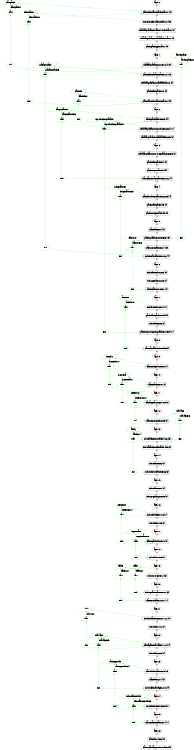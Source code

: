 digraph communication_graph {
	rankdir=BT;
	size="8,5;"
	layer_0 [ color="#ff0000" label="layer 0"];
	patch_infoClansInPatch_start_1 [ shape = rect label="patch_infoClansInPatch_start_1 [-3]" ];
	patch_infoClansInPatch_start_1 -> layer_0;
	indv_indvInformation_start_01 [ shape = rect label="indv_indvInformation_start_01 [-5]" ];
	indv_indvInformation_start_01 -> patch_infoClansInPatch_start_1;
	manada_guanacos_seasonSwitch_start_1 [ shape = rect label="manada_guanacos_seasonSwitch_start_1 [0]" ];
	manada_guanacos_seasonSwitch_start_1 -> indv_indvInformation_start_01;
	manada_guanacos_manadaInfo_start_1 [ shape = rect label="manada_guanacos_manadaInfo_start_1 [0]" ];
	manada_guanacos_manadaInfo_start_1 -> manada_guanacos_seasonSwitch_start_1;
	patch_patchtype_start_1 [ shape = rect label="patch_patchtype_start_1 [0]" ];
	patch_patchtype_start_1 -> manada_guanacos_manadaInfo_start_1;
	layer_1 [ color="#ff0000" label="layer 1"];
	layer_1 ->patch_patchtype_start_1;
	manada_guanacos_move_1_2 [ shape = rect label="manada_guanacos_move_1_2 [-15]" ];
	manada_guanacos_move_1_2 -> layer_1;
	patch_infoGuanacosPatch_1_2 [ shape = rect label="patch_infoGuanacosPatch_1_2 [-15]" ];
	patch_infoGuanacosPatch_1_2 -> manada_guanacos_move_1_2;
	manada_guanacos_manada_idle_1_2 [ shape = rect label="manada_guanacos_manada_idle_1_2 [0]" ];
	manada_guanacos_manada_idle_1_2 -> patch_infoGuanacosPatch_1_2;
	patch_idle_patch_1_2 [ shape = rect label="patch_idle_patch_1_2 [0]" ];
	patch_idle_patch_1_2 -> manada_guanacos_manada_idle_1_2;
	clan_clan_Information_start_01 [ shape = rect label="clan_clan_Information_start_01 [5]" ];
	clan_clan_Information_start_01 -> patch_idle_patch_1_2;
	layer_2 [ color="#ff0000" label="layer 2"];
	layer_2 ->clan_clan_Information_start_01;
	patch_patchcalories_2_3 [ shape = rect label="patch_patchcalories_2_3 [-4]" ];
	patch_patchcalories_2_3 -> layer_2;
	manada_guanacos_reproduccion_2_3 [ shape = rect label="manada_guanacos_reproduccion_2_3 [-17]" ];
	manada_guanacos_reproduccion_2_3 -> patch_patchcalories_2_3;
	manada_guanacos_manada_idle2_2_3 [ shape = rect label="manada_guanacos_manada_idle2_2_3 [0]" ];
	manada_guanacos_manada_idle2_2_3 -> manada_guanacos_reproduccion_2_3;
	layer_3 [ color="#ff0000" label="layer 3"];
	layer_3 ->manada_guanacos_manada_idle2_2_3;
	manada_guanacos_surviveGuanacos_3_end [ shape = rect label="manada_guanacos_surviveGuanacos_3_end [0]" ];
	manada_guanacos_surviveGuanacos_3_end -> layer_3;
	patch_idle_patch_3_4 [ shape = rect label="patch_idle_patch_3_4 [0]" ];
	patch_idle_patch_3_4 -> manada_guanacos_surviveGuanacos_3_end;
	patch_regenerate_3_4 [ shape = rect label="patch_regenerate_3_4 [0]" ];
	patch_regenerate_3_4 -> patch_idle_patch_3_4;
	clan_clan_extract_calories_01_02 [ shape = rect label="clan_clan_extract_calories_01_02 [4]" ];
	clan_clan_extract_calories_01_02 -> patch_regenerate_3_4;
	layer_4 [ color="#ff0000" label="layer 4"];
	layer_4 ->clan_clan_extract_calories_01_02;
	clan_distribute_calories_02_03 [ shape = rect label="clan_distribute_calories_02_03 [-4]" ];
	clan_distribute_calories_02_03 -> layer_4;
	patch_idle_patch_4_5 [ shape = rect label="patch_idle_patch_4_5 [0]" ];
	patch_idle_patch_4_5 -> clan_distribute_calories_02_03;
	patch_snregenerate_4_5 [ shape = rect label="patch_snregenerate_4_5 [0]" ];
	patch_snregenerate_4_5 -> patch_idle_patch_4_5;
	layer_5 [ color="#ff0000" label="layer 5"];
	layer_5 ->patch_snregenerate_4_5;
	clan_idle_03_04 [ shape = rect label="clan_idle_03_04 [0]" ];
	clan_idle_03_04 -> layer_5;
	patch_guanacos_move_5_6 [ shape = rect label="patch_guanacos_move_5_6 [15]" ];
	patch_guanacos_move_5_6 -> clan_idle_03_04;
	clan_move_clan_03_04 [ shape = rect label="clan_move_clan_03_04 [15]" ];
	clan_move_clan_03_04 -> patch_guanacos_move_5_6;
	indv_extractcalories_01_02 [ shape = rect label="indv_extractcalories_01_02 [4]" ];
	indv_extractcalories_01_02 -> clan_move_clan_03_04;
	layer_6 [ color="#ff0000" label="layer 6"];
	layer_6 ->indv_extractcalories_01_02;
	indv_idle_indv_02_03 [ shape = rect label="indv_idle_indv_02_03 [0]" ];
	indv_idle_indv_02_03 -> layer_6;
	indv_getolder_02_03 [ shape = rect label="indv_getolder_02_03 [0]" ];
	indv_getolder_02_03 -> indv_idle_indv_02_03;
	patch_clans_move_6_7 [ shape = rect label="patch_clans_move_6_7 [2]" ];
	patch_clans_move_6_7 -> indv_getolder_02_03;
	layer_7 [ color="#ff0000" label="layer 7"];
	layer_7 ->patch_clans_move_6_7;
	indv_freeIndv_03_04 [ shape = rect label="indv_freeIndv_03_04 [-1]" ];
	indv_freeIndv_03_04 -> layer_7;
	patch_idle_patch_7_end [ shape = rect label="patch_idle_patch_7_end [0]" ];
	patch_idle_patch_7_end -> indv_freeIndv_03_04;
	indv_idle_03_06 [ shape = rect label="indv_idle_03_06 [0]" ];
	indv_idle_03_06 -> patch_idle_patch_7_end;
	patch_reproduccion_guanacos_7_end [ shape = rect label="patch_reproduccion_guanacos_7_end [17]" ];
	patch_reproduccion_guanacos_7_end -> indv_idle_03_06;
	layer_8 [ color="#ff0000" label="layer 8"];
	layer_8 ->patch_reproduccion_guanacos_7_end;
	clan_marriable_indv_04_05 [ shape = rect label="clan_marriable_indv_04_05 [1]" ];
	clan_marriable_indv_04_05 -> layer_8;
	layer_9 [ color="#ff0000" label="layer 9"];
	layer_9 ->clan_marriable_indv_04_05;
	clan_send_girls_05_06 [ shape = rect label="clan_send_girls_05_06 [-1]" ];
	clan_send_girls_05_06 -> layer_9;
	layer_10 [ color="#ff0000" label="layer 10"];
	layer_10 ->clan_send_girls_05_06;
	clan_match_06_07 [ shape = rect label="clan_match_06_07 [0]" ];
	clan_match_06_07 -> layer_10;
	layer_11 [ color="#ff0000" label="layer 11"];
	layer_11 ->clan_match_06_07;
	clan_aceptar_prop_07_08 [ shape = rect label="clan_aceptar_prop_07_08 [0]" ];
	clan_aceptar_prop_07_08 -> layer_11;
	layer_12 [ color="#ff0000" label="layer 12"];
	layer_12 ->clan_aceptar_prop_07_08;
	clan_recive_conf_08_09 [ shape = rect label="clan_recive_conf_08_09 [0]" ];
	clan_recive_conf_08_09 -> layer_12;
	layer_13 [ color="#ff0000" label="layer 13"];
	layer_13 ->clan_recive_conf_08_09;
	indv_casamiento_male_04_06 [ shape = rect label="indv_casamiento_male_04_06 [-3]" ];
	indv_casamiento_male_04_06 -> layer_13;
	indv_casamiento_female_04_05 [ shape = rect label="indv_casamiento_female_04_05 [2]" ];
	indv_casamiento_female_04_05 -> indv_casamiento_male_04_06;
	layer_14 [ color="#ff0000" label="layer 14"];
	layer_14 ->indv_casamiento_female_04_05;
	indv_idle_05_06 [ shape = rect label="indv_idle_05_06 [0]" ];
	indv_idle_05_06 -> layer_14;
	indv_info_husband_05_06 [ shape = rect label="indv_info_husband_05_06 [3]" ];
	indv_info_husband_05_06 -> indv_idle_05_06;
	layer_15 [ color="#ff0000" label="layer 15"];
	layer_15 ->indv_info_husband_05_06;
	indv_idle_06_07 [ shape = rect label="indv_idle_06_07 [0]" ];
	indv_idle_06_07 -> layer_15;
	indv_pregnancy_06_09 [ shape = rect label="indv_pregnancy_06_09 [0]" ];
	indv_pregnancy_06_09 -> indv_idle_06_07;
	layer_16 [ color="#ff0000" label="layer 16"];
	layer_16 ->indv_pregnancy_06_09;
	indv_child_inf_07_08 [ shape = rect label="indv_child_inf_07_08 [-1]" ];
	indv_child_inf_07_08 -> layer_16;
	indv_idle_07_09 [ shape = rect label="indv_idle_07_09 [0]" ];
	indv_idle_07_09 -> indv_child_inf_07_08;
	layer_17 [ color="#ff0000" label="layer 17"];
	layer_17 ->indv_idle_07_09;
	clan_repartir_id_09_10 [ shape = rect label="clan_repartir_id_09_10 [0]" ];
	clan_repartir_id_09_10 -> layer_17;
	layer_18 [ color="#ff0000" label="layer 18"];
	layer_18 ->clan_repartir_id_09_10;
	indv_birth_08_09 [ shape = rect label="indv_birth_08_09 [1]" ];
	indv_birth_08_09 -> layer_18;
	layer_19 [ color="#ff0000" label="layer 19"];
	layer_19 ->indv_birth_08_09;
	indv_survive_09_10 [ shape = rect label="indv_survive_09_10 [-3]" ];
	indv_survive_09_10 -> layer_19;
	layer_20 [ color="#ff0000" label="layer 20"];
	layer_20 ->indv_survive_09_10;
	indv_update_status_10_11 [ shape = rect label="indv_update_status_10_11 [2]" ];
	indv_update_status_10_11 -> layer_20;
	clan_new_leader_10_11 [ shape = rect label="clan_new_leader_10_11 [1]" ];
	clan_new_leader_10_11 -> indv_update_status_10_11;
	layer_21 [ color="#ff0000" label="layer 21"];
	layer_21 ->clan_new_leader_10_11;
	indv_husband_request_11_12 [ shape = rect label="indv_husband_request_11_12 [-1]" ];
	indv_husband_request_11_12 -> layer_21;
	indv_idle_11_12 [ shape = rect label="indv_idle_11_12 [0]" ];
	indv_idle_11_12 -> indv_husband_request_11_12;
	layer_22 [ color="#ff0000" label="layer 22"];
	layer_22 ->indv_idle_11_12;
	clan_again_marriable_11_12 [ shape = rect label="clan_again_marriable_11_12 [-4]" ];
	clan_again_marriable_11_12 -> layer_22;
	indv_idle_12_13 [ shape = rect label="indv_idle_12_13 [0]" ];
	indv_idle_12_13 -> clan_again_marriable_11_12;
	layer_23 [ color="#ff0000" label="layer 23"];
	layer_23 ->indv_idle_12_13;
	clan_dividir_clan_12_13 [ shape = rect label="clan_dividir_clan_12_13 [-2]" ];
	clan_dividir_clan_12_13 -> layer_23;
	clan_idle_12_14 [ shape = rect label="clan_idle_12_14 [0]" ];
	clan_idle_12_14 -> clan_dividir_clan_12_13;
	indv_local_marriage_12_13 [ shape = rect label="indv_local_marriage_12_13 [4]" ];
	indv_local_marriage_12_13 -> clan_idle_12_14;
	layer_24 [ color="#ff0000" label="layer 24"];
	layer_24 ->indv_local_marriage_12_13;
	indv_dividir_info_13_end [ shape = rect label="indv_dividir_info_13_end [2]" ];
	indv_dividir_info_13_end -> layer_24;
	layer_25 [ color="#ff0000" label="layer 25"];
	layer_25 ->indv_dividir_info_13_end;
	clan_creacion_clan_13_14 [ shape = rect label="clan_creacion_clan_13_14 [1]" ];
	clan_creacion_clan_13_14 -> layer_25;
	layer_26 [ color="#ff0000" label="layer 26"];
	layer_26 ->clan_creacion_clan_13_14;
	clan_idle_14_end [ shape = rect label="clan_idle_14_end [0]" ];
	clan_idle_14_end -> layer_26;
	clan_vocabulary_review_14_end [ shape = rect label="clan_vocabulary_review_14_end [0]" ];
	clan_vocabulary_review_14_end -> clan_idle_14_end;
	information_message [ label = "information" color="#00ff00" shape = parallelogram];
	information_message_sync_start_0 [ label = "start" color="#00ff00" shape = parallelogram];
	information_message_sync_start_0 -> information_message [ color="#00ff00" label="information_1"];
	{ rank=same; indv_indvInformation_start_01; information_message_sync_start_0; }
	information_message_sync_end_0 [ label = "end" color="#00ff00" shape = parallelogram];
	information_message_sync_end_0 -> information_message_sync_start_0 [ color="#00ff00" ];
	information_message_sync_end_0 -> clan_clan_Information_start_01 [ color="#00ff00" constraint=false ];
	information_message_sync_start_0 -> indv_indvInformation_start_01 [ color="#00ff00", constraint=false, style=dashed ];
	{ rank=same; clan_clan_Information_start_01; information_message_sync_end_0; }
	indgetcalories_message [ label = "indgetcalories" color="#00ff00" shape = parallelogram];
	indgetcalories_message_sync_start_0 [ label = "start" color="#00ff00" shape = parallelogram];
	indgetcalories_message_sync_start_0 -> indgetcalories_message [ color="#00ff00" label="indgetcalories_5"];
	{ rank=same; clan_distribute_calories_02_03; indgetcalories_message_sync_start_0; }
	indgetcalories_message_sync_end_0 [ label = "end" color="#00ff00" shape = parallelogram];
	indgetcalories_message_sync_end_0 -> indgetcalories_message_sync_start_0 [ color="#00ff00" ];
	indgetcalories_message_sync_end_0 -> indv_extractcalories_01_02 [ color="#00ff00" constraint=false ];
	indgetcalories_message_sync_start_0 -> clan_distribute_calories_02_03 [ color="#00ff00", constraint=false, style=dashed ];
	{ rank=same; indv_extractcalories_01_02; indgetcalories_message_sync_end_0; }
	leader_message [ label = "leader" color="#00ff00" shape = parallelogram];
	leader_message_sync_start_0 [ label = "start" color="#00ff00" shape = parallelogram];
	leader_message_sync_start_0 -> leader_message [ color="#00ff00" label="leader_20"];
	{ rank=same; indv_survive_09_10; leader_message_sync_start_0; }
	leader_message_sync_end_0 [ label = "end" color="#00ff00" shape = parallelogram];
	leader_message_sync_end_0 -> leader_message_sync_start_0 [ color="#00ff00" ];
	leader_message_sync_end_0 -> clan_new_leader_10_11 [ color="#00ff00" constraint=false ];
	leader_message_sync_start_0 -> indv_survive_09_10 [ color="#00ff00", constraint=false, style=dashed ];
	{ rank=same; clan_new_leader_10_11; leader_message_sync_end_0; }
	ancestor_message [ label = "ancestor" color="#00ff00" shape = parallelogram];
	ancestor_message_sync_start_0 [ label = "start" color="#00ff00" shape = parallelogram];
	ancestor_message_sync_start_0 -> ancestor_message [ color="#00ff00" label="ancestor_8"];
	{ rank=same; indv_freeIndv_03_04; ancestor_message_sync_start_0; }
	ancestor_message_sync_end_0 [ label = "end" color="#00ff00" shape = parallelogram];
	ancestor_message_sync_end_0 -> ancestor_message_sync_start_0 [ color="#00ff00" ];
	ancestor_message_sync_end_0 -> clan_marriable_indv_04_05 [ color="#00ff00" constraint=false ];
	ancestor_message_sync_start_0 -> indv_freeIndv_03_04 [ color="#00ff00", constraint=false, style=dashed ];
	{ rank=same; clan_marriable_indv_04_05; ancestor_message_sync_end_0; }
	peticionID_message [ label = "peticionID" color="#00ff00" shape = parallelogram];
	peticionID_message_sync_start_0 [ label = "start" color="#00ff00" shape = parallelogram];
	peticionID_message_sync_start_0 -> peticionID_message [ color="#00ff00" label="peticionID_17"];
	{ rank=same; indv_child_inf_07_08; peticionID_message_sync_start_0; }
	peticionID_message_sync_end_0 [ label = "end" color="#00ff00" shape = parallelogram];
	peticionID_message_sync_end_0 -> peticionID_message_sync_start_0 [ color="#00ff00" ];
	peticionID_message_sync_end_0 -> clan_repartir_id_09_10 [ color="#00ff00" constraint=false ];
	peticionID_message_sync_start_0 -> indv_child_inf_07_08 [ color="#00ff00", constraint=false, style=dashed ];
	{ rank=same; clan_repartir_id_09_10; peticionID_message_sync_end_0; }
	family_message [ label = "family" color="#00ff00" shape = parallelogram];
	family_message_sync_start_0 [ label = "start" color="#00ff00" shape = parallelogram];
	family_message_sync_start_0 -> family_message [ color="#00ff00" label="family_14"];
	{ rank=same; indv_casamiento_male_04_06; family_message_sync_start_0; }
	family_message_sync_end_0 [ label = "end" color="#00ff00" shape = parallelogram];
	family_message_sync_end_0 -> family_message_sync_start_0 [ color="#00ff00" ];
	family_message_sync_end_0 -> indv_info_husband_05_06 [ color="#00ff00" constraint=false ];
	family_message_sync_start_0 -> indv_casamiento_male_04_06 [ color="#00ff00", constraint=false, style=dashed ];
	{ rank=same; indv_info_husband_05_06; family_message_sync_end_0; }
	death_message [ label = "death" color="#00ff00" shape = parallelogram];
	death_message_sync_start_0 [ label = "start" color="#00ff00" shape = parallelogram];
	death_message_sync_start_0 -> death_message [ color="#00ff00" label="death_20"];
	{ rank=same; indv_survive_09_10; death_message_sync_start_0; }
	death_message_sync_end_0 [ label = "end" color="#00ff00" shape = parallelogram];
	death_message_sync_end_0 -> death_message_sync_start_0 [ color="#00ff00" ];
	death_message_sync_end_0 -> indv_update_status_10_11 [ color="#00ff00" constraint=false ];
	death_message_sync_start_0 -> indv_survive_09_10 [ color="#00ff00", constraint=false, style=dashed ];
	{ rank=same; indv_update_status_10_11; death_message_sync_end_0; }
	widow_message [ label = "widow" color="#00ff00" shape = parallelogram];
	widow_message_sync_start_0 [ label = "start" color="#00ff00" shape = parallelogram];
	widow_message_sync_start_0 -> widow_message [ color="#00ff00" label="widow_22"];
	{ rank=same; indv_husband_request_11_12; widow_message_sync_start_0; }
	widow_message_sync_end_0 [ label = "end" color="#00ff00" shape = parallelogram];
	widow_message_sync_end_0 -> widow_message_sync_start_0 [ color="#00ff00" ];
	widow_message_sync_end_0 -> clan_again_marriable_11_12 [ color="#00ff00" constraint=false ];
	widow_message_sync_start_0 -> indv_husband_request_11_12 [ color="#00ff00", constraint=false, style=dashed ];
	{ rank=same; clan_again_marriable_11_12; widow_message_sync_end_0; }
	informationDivide_message [ label = "informationDivide" color="#00ff00" shape = parallelogram];
	informationDivide_message_sync_start_0 [ label = "start" color="#00ff00" shape = parallelogram];
	informationDivide_message_sync_start_0 -> informationDivide_message [ color="#00ff00" label="informationDivide_25"];
	{ rank=same; indv_dividir_info_13_end; informationDivide_message_sync_start_0; }
	informationDivide_message_sync_end_0 [ label = "end" color="#00ff00" shape = parallelogram];
	informationDivide_message_sync_end_0 -> informationDivide_message_sync_start_0 [ color="#00ff00" ];
	informationDivide_message_sync_end_0 -> clan_creacion_clan_13_14 [ color="#00ff00" constraint=false ];
	informationDivide_message_sync_start_0 -> indv_dividir_info_13_end [ color="#00ff00", constraint=false, style=dashed ];
	{ rank=same; clan_creacion_clan_13_14; informationDivide_message_sync_end_0; }
	clan_info_message [ label = "clan_info" color="#00ff00" shape = parallelogram];
	clan_info_message_sync_start_0 [ label = "start" color="#00ff00" shape = parallelogram];
	clan_info_message_sync_start_0 -> clan_info_message [ color="#00ff00" label="clan_info_2"];
	{ rank=same; clan_clan_Information_start_01; clan_info_message_sync_start_0; }
	clan_info_message_sync_end_0 [ label = "end" color="#00ff00" shape = parallelogram];
	clan_info_message_sync_end_0 -> clan_info_message_sync_start_0 [ color="#00ff00" ];
	clan_info_message_sync_end_0 -> patch_patchcalories_2_3 [ color="#00ff00" constraint=false ];
	clan_info_message_sync_start_0 -> clan_clan_Information_start_01 [ color="#00ff00", constraint=false, style=dashed ];
	{ rank=same; patch_patchcalories_2_3; clan_info_message_sync_end_0; }
	clangetcalories_message [ label = "clangetcalories" color="#00ff00" shape = parallelogram];
	clangetcalories_message_sync_start_0 [ label = "start" color="#00ff00" shape = parallelogram];
	clangetcalories_message_sync_start_0 -> clangetcalories_message [ color="#00ff00" label="clangetcalories_3"];
	{ rank=same; patch_patchcalories_2_3; clangetcalories_message_sync_start_0; }
	clangetcalories_message_sync_end_0 [ label = "end" color="#00ff00" shape = parallelogram];
	clangetcalories_message_sync_end_0 -> clangetcalories_message_sync_start_0 [ color="#00ff00" ];
	clangetcalories_message_sync_end_0 -> clan_clan_extract_calories_01_02 [ color="#00ff00" constraint=false ];
	clangetcalories_message_sync_start_0 -> patch_patchcalories_2_3 [ color="#00ff00", constraint=false, style=dashed ];
	{ rank=same; clan_clan_extract_calories_01_02; clangetcalories_message_sync_end_0; }
	freeGirls_message [ label = "freeGirls" color="#00ff00" shape = parallelogram];
	freeGirls_message_sync_start_0 [ label = "start" color="#00ff00" shape = parallelogram];
	freeGirls_message_sync_start_0 -> freeGirls_message [ color="#00ff00" label="freeGirls_10"];
	{ rank=same; clan_send_girls_05_06; freeGirls_message_sync_start_0; }
	freeGirls_message_sync_end_0 [ label = "end" color="#00ff00" shape = parallelogram];
	freeGirls_message_sync_end_0 -> freeGirls_message_sync_start_0 [ color="#00ff00" ];
	freeGirls_message_sync_end_0 -> clan_match_06_07 [ color="#00ff00" constraint=false ];
	freeGirls_message_sync_start_0 -> clan_send_girls_05_06 [ color="#00ff00", constraint=false, style=dashed ];
	{ rank=same; clan_match_06_07; freeGirls_message_sync_end_0; }
	propuesta_message [ label = "propuesta" color="#00ff00" shape = parallelogram];
	propuesta_message_sync_start_0 [ label = "start" color="#00ff00" shape = parallelogram];
	propuesta_message_sync_start_0 -> propuesta_message [ color="#00ff00" label="propuesta_11"];
	{ rank=same; clan_match_06_07; propuesta_message_sync_start_0; }
	propuesta_message_sync_end_0 [ label = "end" color="#00ff00" shape = parallelogram];
	propuesta_message_sync_end_0 -> propuesta_message_sync_start_0 [ color="#00ff00" ];
	propuesta_message_sync_end_0 -> clan_aceptar_prop_07_08 [ color="#00ff00" constraint=false ];
	propuesta_message_sync_start_0 -> clan_match_06_07 [ color="#00ff00", constraint=false, style=dashed ];
	{ rank=same; clan_aceptar_prop_07_08; propuesta_message_sync_end_0; }
	confirProp_message [ label = "confirProp" color="#00ff00" shape = parallelogram];
	confirProp_message_sync_start_0 [ label = "start" color="#00ff00" shape = parallelogram];
	confirProp_message_sync_start_0 -> confirProp_message [ color="#00ff00" label="confirProp_12"];
	{ rank=same; clan_aceptar_prop_07_08; confirProp_message_sync_start_0; }
	confirProp_message_sync_end_0 [ label = "end" color="#00ff00" shape = parallelogram];
	confirProp_message_sync_end_0 -> confirProp_message_sync_start_0 [ color="#00ff00" ];
	confirProp_message_sync_end_0 -> clan_recive_conf_08_09 [ color="#00ff00" constraint=false ];
	confirProp_message_sync_start_0 -> clan_aceptar_prop_07_08 [ color="#00ff00", constraint=false, style=dashed ];
	{ rank=same; clan_recive_conf_08_09; confirProp_message_sync_end_0; }
	marriage_message [ label = "marriage" color="#00ff00" shape = parallelogram];
	marriage_message_sync_start_0 [ label = "start" color="#00ff00" shape = parallelogram];
	marriage_message_sync_start_0 -> marriage_message [ color="#00ff00" label="marriage_13"];
	{ rank=same; clan_recive_conf_08_09; marriage_message_sync_start_0; }
	marriage_message_sync_end_0 [ label = "end" color="#00ff00" shape = parallelogram];
	marriage_message_sync_end_0 -> marriage_message_sync_start_0 [ color="#00ff00" ];
	marriage_message_sync_end_0 -> indv_casamiento_female_04_05 [ color="#00ff00" constraint=false ];
	marriage_message_sync_end_0 -> indv_casamiento_male_04_06 [ color="#00ff00" constraint=false ];
	marriage_message_sync_start_0 -> clan_recive_conf_08_09 [ color="#00ff00", constraint=false, style=dashed ];
	{ rank=same; indv_casamiento_male_04_06; marriage_message_sync_end_0; }
	respuestaID_message [ label = "respuestaID" color="#00ff00" shape = parallelogram];
	respuestaID_message_sync_start_0 [ label = "start" color="#00ff00" shape = parallelogram];
	respuestaID_message_sync_start_0 -> respuestaID_message [ color="#00ff00" label="respuestaID_18"];
	{ rank=same; clan_repartir_id_09_10; respuestaID_message_sync_start_0; }
	respuestaID_message_sync_end_0 [ label = "end" color="#00ff00" shape = parallelogram];
	respuestaID_message_sync_end_0 -> respuestaID_message_sync_start_0 [ color="#00ff00" ];
	respuestaID_message_sync_end_0 -> indv_birth_08_09 [ color="#00ff00" constraint=false ];
	respuestaID_message_sync_start_0 -> clan_repartir_id_09_10 [ color="#00ff00", constraint=false, style=dashed ];
	{ rank=same; indv_birth_08_09; respuestaID_message_sync_end_0; }
	lmarriage_message [ label = "lmarriage" color="#00ff00" shape = parallelogram];
	lmarriage_message_sync_start_0 [ label = "start" color="#00ff00" shape = parallelogram];
	lmarriage_message_sync_start_0 -> lmarriage_message [ color="#00ff00" label="lmarriage_23"];
	{ rank=same; clan_again_marriable_11_12; lmarriage_message_sync_start_0; }
	lmarriage_message_sync_end_0 [ label = "end" color="#00ff00" shape = parallelogram];
	lmarriage_message_sync_end_0 -> lmarriage_message_sync_start_0 [ color="#00ff00" ];
	lmarriage_message_sync_end_0 -> indv_local_marriage_12_13 [ color="#00ff00" constraint=false ];
	lmarriage_message_sync_start_0 -> clan_again_marriable_11_12 [ color="#00ff00", constraint=false, style=dashed ];
	{ rank=same; indv_local_marriage_12_13; lmarriage_message_sync_end_0; }
	warningDivide_message [ label = "warningDivide" color="#00ff00" shape = parallelogram];
	warningDivide_message_sync_start_0 [ label = "start" color="#00ff00" shape = parallelogram];
	warningDivide_message_sync_start_0 -> warningDivide_message [ color="#00ff00" label="warningDivide_24"];
	{ rank=same; clan_dividir_clan_12_13; warningDivide_message_sync_start_0; }
	warningDivide_message_sync_end_0 [ label = "end" color="#00ff00" shape = parallelogram];
	warningDivide_message_sync_end_0 -> warningDivide_message_sync_start_0 [ color="#00ff00" ];
	warningDivide_message_sync_end_0 -> indv_dividir_info_13_end [ color="#00ff00" constraint=false ];
	warningDivide_message_sync_start_0 -> clan_dividir_clan_12_13 [ color="#00ff00", constraint=false, style=dashed ];
	{ rank=same; indv_dividir_info_13_end; warningDivide_message_sync_end_0; }
	clanmove_message [ label = "clanmove" color="#00ff00" shape = parallelogram];
	clanmove_message_sync_start_0 [ label = "start" color="#00ff00" shape = parallelogram];
	clanmove_message_sync_start_0 -> clanmove_message [ color="#00ff00" label="clanmove_6"];
	{ rank=same; clan_move_clan_03_04; clanmove_message_sync_start_0; }
	clanmove_message_sync_end_0 [ label = "end" color="#00ff00" shape = parallelogram];
	clanmove_message_sync_end_0 -> clanmove_message_sync_start_0 [ color="#00ff00" ];
	clanmove_message_sync_end_0 -> patch_clans_move_6_7 [ color="#00ff00" constraint=false ];
	clanmove_message_sync_start_0 -> clan_move_clan_03_04 [ color="#00ff00", constraint=false, style=dashed ];
	{ rank=same; patch_clans_move_6_7; clanmove_message_sync_end_0; }
	clanspatch_message [ label = "clanspatch" color="#00ff00" shape = parallelogram];
	clanspatch_message_sync_start_0 [ label = "start" color="#00ff00" shape = parallelogram];
	clanspatch_message_sync_start_0 -> clanspatch_message [ color="#00ff00" label="clanspatch_1"];
	{ rank=same; patch_infoClansInPatch_start_1; clanspatch_message_sync_start_0; }
	clanspatch_message_sync_end_0 [ label = "end" color="#00ff00" shape = parallelogram];
	clanspatch_message_sync_end_0 -> clanspatch_message_sync_start_0 [ color="#00ff00" ];
	clanspatch_message_sync_end_0 -> manada_guanacos_move_1_2 [ color="#00ff00" constraint=false ];
	clanspatch_message_sync_start_0 -> patch_infoClansInPatch_start_1 [ color="#00ff00", constraint=false, style=dashed ];
	{ rank=same; manada_guanacos_move_1_2; clanspatch_message_sync_end_0; }
	guanacospatch_message [ label = "guanacospatch" color="#00ff00" shape = parallelogram];
	guanacospatch_message_sync_start_0 [ label = "start" color="#00ff00" shape = parallelogram];
	guanacospatch_message_sync_start_0 -> guanacospatch_message [ color="#00ff00" label="guanacospatch_5"];
	{ rank=same; patch_infoGuanacosPatch_1_2; guanacospatch_message_sync_start_0; }
	guanacospatch_message_sync_end_0 [ label = "end" color="#00ff00" shape = parallelogram];
	guanacospatch_message_sync_end_0 -> guanacospatch_message_sync_start_0 [ color="#00ff00" ];
	guanacospatch_message_sync_end_0 -> clan_move_clan_03_04 [ color="#00ff00" constraint=false ];
	guanacospatch_message_sync_start_0 -> patch_infoGuanacosPatch_1_2 [ color="#00ff00", constraint=false, style=dashed ];
	{ rank=same; clan_move_clan_03_04; guanacospatch_message_sync_end_0; }
	adultospatch_message [ label = "adultospatch" color="#00ff00" shape = parallelogram];
	adultospatch_message_sync_start_0 [ label = "start" color="#00ff00" shape = parallelogram];
	adultospatch_message_sync_start_0 -> adultospatch_message [ color="#00ff00" label="adultospatch_5"];
	{ rank=same; manada_guanacos_move_1_2; adultospatch_message_sync_start_0; }
	adultospatch_message_sync_end_0 [ label = "end" color="#00ff00" shape = parallelogram];
	adultospatch_message_sync_end_0 -> adultospatch_message_sync_start_0 [ color="#00ff00" ];
	adultospatch_message_sync_end_0 -> patch_guanacos_move_5_6 [ color="#00ff00" constraint=false ];
	adultospatch_message_sync_start_0 -> manada_guanacos_move_1_2 [ color="#00ff00", constraint=false, style=dashed ];
	{ rank=same; patch_guanacos_move_5_6; adultospatch_message_sync_end_0; }
	reproduccionguanacos_message [ label = "reproduccionguanacos" color="#00ff00" shape = parallelogram];
	reproduccionguanacos_message_sync_start_0 [ label = "start" color="#00ff00" shape = parallelogram];
	reproduccionguanacos_message_sync_start_0 -> reproduccionguanacos_message [ color="#00ff00" label="reproduccionguanacos_7"];
	{ rank=same; manada_guanacos_reproduccion_2_3; reproduccionguanacos_message_sync_start_0; }
	reproduccionguanacos_message_sync_end_0 [ label = "end" color="#00ff00" shape = parallelogram];
	reproduccionguanacos_message_sync_end_0 -> reproduccionguanacos_message_sync_start_0 [ color="#00ff00" ];
	reproduccionguanacos_message_sync_end_0 -> patch_reproduccion_guanacos_7_end [ color="#00ff00" constraint=false ];
	reproduccionguanacos_message_sync_start_0 -> manada_guanacos_reproduccion_2_3 [ color="#00ff00", constraint=false, style=dashed ];
	{ rank=same; patch_reproduccion_guanacos_7_end; reproduccionguanacos_message_sync_end_0; }
	indv_indvInformation_start_01 -> information_message [ color="#00ff00" constraint=false ];
	indv_freeIndv_03_04 -> ancestor_message [ color="#00ff00" constraint=false ];
	indv_casamiento_male_04_06 -> family_message [ color="#00ff00" constraint=false ];
	indv_child_inf_07_08 -> peticionID_message [ color="#00ff00" constraint=false ];
	indv_survive_09_10 -> leader_message [ color="#00ff00" constraint=false ];
	indv_survive_09_10 -> death_message [ color="#00ff00" constraint=false ];
	indv_husband_request_11_12 -> widow_message [ color="#00ff00" constraint=false ];
	indv_dividir_info_13_end -> informationDivide_message [ color="#00ff00" constraint=false ];
	clan_clan_Information_start_01 -> clan_info_message [ color="#00ff00" constraint=false ];
	clan_distribute_calories_02_03 -> indgetcalories_message [ color="#00ff00" constraint=false ];
	clan_move_clan_03_04 -> clanmove_message [ color="#00ff00" constraint=false ];
	clan_send_girls_05_06 -> freeGirls_message [ color="#00ff00" constraint=false ];
	clan_match_06_07 -> propuesta_message [ color="#00ff00" constraint=false ];
	clan_aceptar_prop_07_08 -> confirProp_message [ color="#00ff00" constraint=false ];
	clan_recive_conf_08_09 -> marriage_message [ color="#00ff00" constraint=false ];
	clan_repartir_id_09_10 -> respuestaID_message [ color="#00ff00" constraint=false ];
	clan_again_marriable_11_12 -> lmarriage_message [ color="#00ff00" constraint=false ];
	clan_dividir_clan_12_13 -> warningDivide_message [ color="#00ff00" constraint=false ];
	patch_infoClansInPatch_start_1 -> clanspatch_message [ color="#00ff00" constraint=false ];
	patch_infoGuanacosPatch_1_2 -> guanacospatch_message [ color="#00ff00" constraint=false ];
	patch_patchcalories_2_3 -> clangetcalories_message [ color="#00ff00" constraint=false ];
	manada_guanacos_move_1_2 -> adultospatch_message [ color="#00ff00" constraint=false ];
	manada_guanacos_reproduccion_2_3 -> reproduccionguanacos_message [ color="#00ff00" constraint=false ];
}
